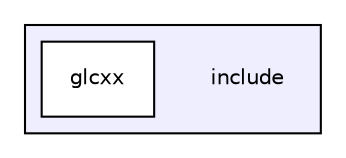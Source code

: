digraph "include" {
  compound=true
  node [ fontsize="10", fontname="Helvetica"];
  edge [ labelfontsize="10", labelfontname="Helvetica"];
  subgraph clusterdir_d44c64559bbebec7f509842c48db8b23 {
    graph [ bgcolor="#eeeeff", pencolor="black", label="" URL="dir_d44c64559bbebec7f509842c48db8b23.html"];
    dir_d44c64559bbebec7f509842c48db8b23 [shape=plaintext label="include"];
    dir_446dd88e808b5fb27ee3da68c11bfb0c [shape=box label="glcxx" color="black" fillcolor="white" style="filled" URL="dir_446dd88e808b5fb27ee3da68c11bfb0c.html"];
  }
}
